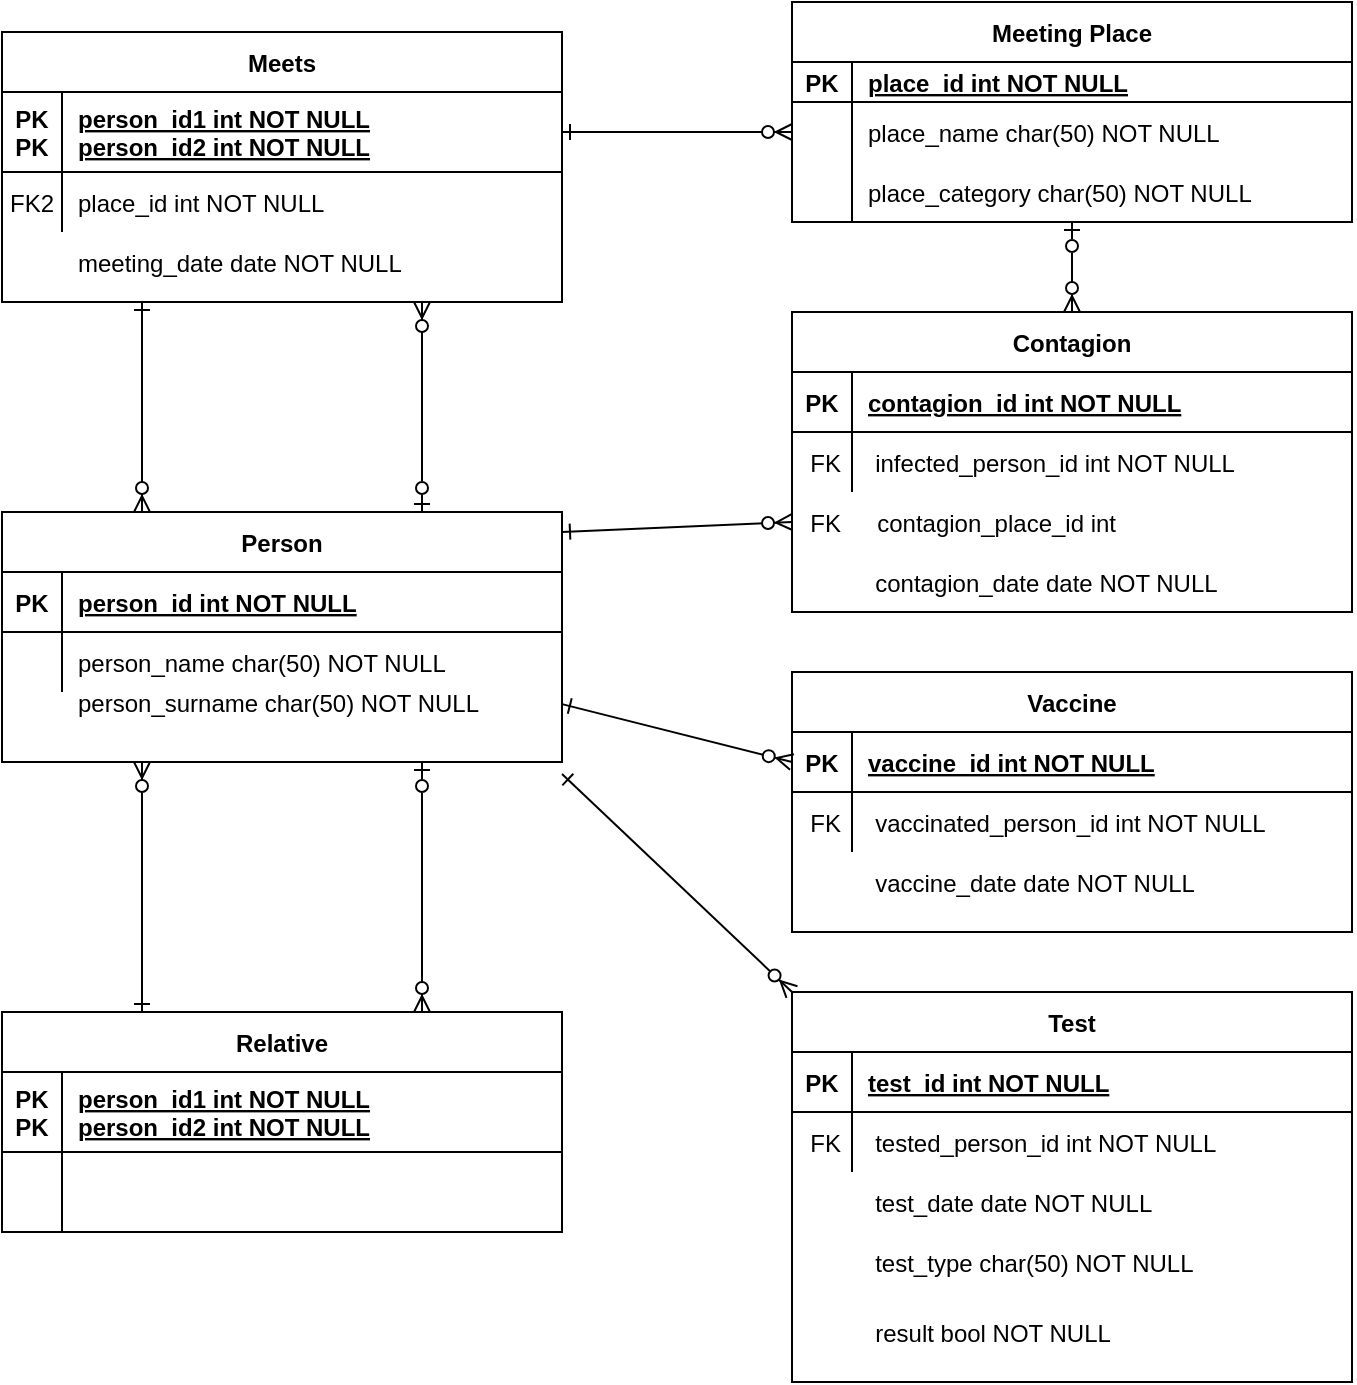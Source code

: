<mxfile>
    <diagram id="R2lEEEUBdFMjLlhIrx00" name="Page-1">
        <mxGraphModel dx="931" dy="548" grid="1" gridSize="10" guides="1" tooltips="1" connect="1" arrows="1" fold="1" page="1" pageScale="1" pageWidth="850" pageHeight="1100" math="0" shadow="0" extFonts="Permanent Marker^https://fonts.googleapis.com/css?family=Permanent+Marker">
            <root>
                <mxCell id="0"/>
                <mxCell id="1" parent="0"/>
                <mxCell id="C-vyLk0tnHw3VtMMgP7b-1" value="" style="endArrow=ERzeroToMany;startArrow=ERzeroToOne;endFill=1;startFill=0;exitX=0.75;exitY=0;exitDx=0;exitDy=0;entryX=0.75;entryY=1;entryDx=0;entryDy=0;" parent="1" source="C-vyLk0tnHw3VtMMgP7b-23" target="C-vyLk0tnHw3VtMMgP7b-2" edge="1">
                    <mxGeometry width="100" height="100" relative="1" as="geometry">
                        <mxPoint x="350" y="1085" as="sourcePoint"/>
                        <mxPoint x="325" y="435" as="targetPoint"/>
                    </mxGeometry>
                </mxCell>
                <mxCell id="C-vyLk0tnHw3VtMMgP7b-12" value="" style="endArrow=ERzeroToMany;startArrow=ERone;endFill=1;startFill=0;" parent="1" source="C-vyLk0tnHw3VtMMgP7b-3" target="C-vyLk0tnHw3VtMMgP7b-17" edge="1">
                    <mxGeometry width="100" height="100" relative="1" as="geometry">
                        <mxPoint x="410" y="545" as="sourcePoint"/>
                        <mxPoint x="470" y="570" as="targetPoint"/>
                    </mxGeometry>
                </mxCell>
                <mxCell id="C-vyLk0tnHw3VtMMgP7b-2" value="Meets" style="shape=table;startSize=30;container=1;collapsible=1;childLayout=tableLayout;fixedRows=1;rowLines=0;fontStyle=1;align=center;resizeLast=1;" parent="1" vertex="1">
                    <mxGeometry x="85" y="245" width="280" height="135" as="geometry"/>
                </mxCell>
                <mxCell id="C-vyLk0tnHw3VtMMgP7b-3" value="" style="shape=partialRectangle;collapsible=0;dropTarget=0;pointerEvents=0;fillColor=none;points=[[0,0.5],[1,0.5]];portConstraint=eastwest;top=0;left=0;right=0;bottom=1;" parent="C-vyLk0tnHw3VtMMgP7b-2" vertex="1">
                    <mxGeometry y="30" width="280" height="40" as="geometry"/>
                </mxCell>
                <mxCell id="C-vyLk0tnHw3VtMMgP7b-4" value="PK&#10;PK" style="shape=partialRectangle;overflow=hidden;connectable=0;fillColor=none;top=0;left=0;bottom=0;right=0;fontStyle=1;" parent="C-vyLk0tnHw3VtMMgP7b-3" vertex="1">
                    <mxGeometry width="30" height="40" as="geometry">
                        <mxRectangle width="30" height="40" as="alternateBounds"/>
                    </mxGeometry>
                </mxCell>
                <mxCell id="C-vyLk0tnHw3VtMMgP7b-5" value="person_id1 int NOT NULL&#10;person_id2 int NOT NULL" style="shape=partialRectangle;overflow=hidden;connectable=0;fillColor=none;top=0;left=0;bottom=0;right=0;align=left;spacingLeft=6;fontStyle=5;" parent="C-vyLk0tnHw3VtMMgP7b-3" vertex="1">
                    <mxGeometry x="30" width="250" height="40" as="geometry">
                        <mxRectangle width="250" height="40" as="alternateBounds"/>
                    </mxGeometry>
                </mxCell>
                <mxCell id="C-vyLk0tnHw3VtMMgP7b-9" value="" style="shape=partialRectangle;collapsible=0;dropTarget=0;pointerEvents=0;fillColor=none;points=[[0,0.5],[1,0.5]];portConstraint=eastwest;top=0;left=0;right=0;bottom=0;" parent="C-vyLk0tnHw3VtMMgP7b-2" vertex="1">
                    <mxGeometry y="70" width="280" height="30" as="geometry"/>
                </mxCell>
                <mxCell id="C-vyLk0tnHw3VtMMgP7b-10" value="FK2" style="shape=partialRectangle;overflow=hidden;connectable=0;fillColor=none;top=0;left=0;bottom=0;right=0;" parent="C-vyLk0tnHw3VtMMgP7b-9" vertex="1">
                    <mxGeometry width="30" height="30" as="geometry">
                        <mxRectangle width="30" height="30" as="alternateBounds"/>
                    </mxGeometry>
                </mxCell>
                <mxCell id="C-vyLk0tnHw3VtMMgP7b-11" value="place_id int NOT NULL" style="shape=partialRectangle;overflow=hidden;connectable=0;fillColor=none;top=0;left=0;bottom=0;right=0;align=left;spacingLeft=6;" parent="C-vyLk0tnHw3VtMMgP7b-9" vertex="1">
                    <mxGeometry x="30" width="250" height="30" as="geometry">
                        <mxRectangle width="250" height="30" as="alternateBounds"/>
                    </mxGeometry>
                </mxCell>
                <mxCell id="C-vyLk0tnHw3VtMMgP7b-13" value="Meeting Place" style="shape=table;startSize=30;container=1;collapsible=1;childLayout=tableLayout;fixedRows=1;rowLines=0;fontStyle=1;align=center;resizeLast=1;" parent="1" vertex="1">
                    <mxGeometry x="480" y="230" width="280" height="110" as="geometry"/>
                </mxCell>
                <mxCell id="C-vyLk0tnHw3VtMMgP7b-14" value="" style="shape=partialRectangle;collapsible=0;dropTarget=0;pointerEvents=0;fillColor=none;points=[[0,0.5],[1,0.5]];portConstraint=eastwest;top=0;left=0;right=0;bottom=1;" parent="C-vyLk0tnHw3VtMMgP7b-13" vertex="1">
                    <mxGeometry y="30" width="280" height="20" as="geometry"/>
                </mxCell>
                <mxCell id="C-vyLk0tnHw3VtMMgP7b-15" value="PK" style="shape=partialRectangle;overflow=hidden;connectable=0;fillColor=none;top=0;left=0;bottom=0;right=0;fontStyle=1;" parent="C-vyLk0tnHw3VtMMgP7b-14" vertex="1">
                    <mxGeometry width="30" height="20" as="geometry">
                        <mxRectangle width="30" height="20" as="alternateBounds"/>
                    </mxGeometry>
                </mxCell>
                <mxCell id="C-vyLk0tnHw3VtMMgP7b-16" value="place_id int NOT NULL " style="shape=partialRectangle;overflow=hidden;connectable=0;fillColor=none;top=0;left=0;bottom=0;right=0;align=left;spacingLeft=6;fontStyle=5;" parent="C-vyLk0tnHw3VtMMgP7b-14" vertex="1">
                    <mxGeometry x="30" width="250" height="20" as="geometry">
                        <mxRectangle width="250" height="20" as="alternateBounds"/>
                    </mxGeometry>
                </mxCell>
                <mxCell id="C-vyLk0tnHw3VtMMgP7b-17" value="" style="shape=partialRectangle;collapsible=0;dropTarget=0;pointerEvents=0;fillColor=none;points=[[0,0.5],[1,0.5]];portConstraint=eastwest;top=0;left=0;right=0;bottom=0;" parent="C-vyLk0tnHw3VtMMgP7b-13" vertex="1">
                    <mxGeometry y="50" width="280" height="30" as="geometry"/>
                </mxCell>
                <mxCell id="C-vyLk0tnHw3VtMMgP7b-18" value="" style="shape=partialRectangle;overflow=hidden;connectable=0;fillColor=none;top=0;left=0;bottom=0;right=0;" parent="C-vyLk0tnHw3VtMMgP7b-17" vertex="1">
                    <mxGeometry width="30" height="30" as="geometry">
                        <mxRectangle width="30" height="30" as="alternateBounds"/>
                    </mxGeometry>
                </mxCell>
                <mxCell id="C-vyLk0tnHw3VtMMgP7b-19" value="place_name char(50) NOT NULL" style="shape=partialRectangle;overflow=hidden;connectable=0;fillColor=none;top=0;left=0;bottom=0;right=0;align=left;spacingLeft=6;" parent="C-vyLk0tnHw3VtMMgP7b-17" vertex="1">
                    <mxGeometry x="30" width="250" height="30" as="geometry">
                        <mxRectangle width="250" height="30" as="alternateBounds"/>
                    </mxGeometry>
                </mxCell>
                <mxCell id="C-vyLk0tnHw3VtMMgP7b-20" value="" style="shape=partialRectangle;collapsible=0;dropTarget=0;pointerEvents=0;fillColor=none;points=[[0,0.5],[1,0.5]];portConstraint=eastwest;top=0;left=0;right=0;bottom=0;" parent="C-vyLk0tnHw3VtMMgP7b-13" vertex="1">
                    <mxGeometry y="80" width="280" height="30" as="geometry"/>
                </mxCell>
                <mxCell id="C-vyLk0tnHw3VtMMgP7b-21" value="" style="shape=partialRectangle;overflow=hidden;connectable=0;fillColor=none;top=0;left=0;bottom=0;right=0;" parent="C-vyLk0tnHw3VtMMgP7b-20" vertex="1">
                    <mxGeometry width="30" height="30" as="geometry">
                        <mxRectangle width="30" height="30" as="alternateBounds"/>
                    </mxGeometry>
                </mxCell>
                <mxCell id="C-vyLk0tnHw3VtMMgP7b-22" value="place_category char(50) NOT NULL" style="shape=partialRectangle;overflow=hidden;connectable=0;fillColor=none;top=0;left=0;bottom=0;right=0;align=left;spacingLeft=6;" parent="C-vyLk0tnHw3VtMMgP7b-20" vertex="1">
                    <mxGeometry x="30" width="250" height="30" as="geometry">
                        <mxRectangle width="250" height="30" as="alternateBounds"/>
                    </mxGeometry>
                </mxCell>
                <mxCell id="C-vyLk0tnHw3VtMMgP7b-23" value="Person" style="shape=table;startSize=30;container=1;collapsible=1;childLayout=tableLayout;fixedRows=1;rowLines=0;fontStyle=1;align=center;resizeLast=1;" parent="1" vertex="1">
                    <mxGeometry x="85" y="485" width="280" height="125" as="geometry"/>
                </mxCell>
                <mxCell id="C-vyLk0tnHw3VtMMgP7b-24" value="" style="shape=partialRectangle;collapsible=0;dropTarget=0;pointerEvents=0;fillColor=none;points=[[0,0.5],[1,0.5]];portConstraint=eastwest;top=0;left=0;right=0;bottom=1;" parent="C-vyLk0tnHw3VtMMgP7b-23" vertex="1">
                    <mxGeometry y="30" width="280" height="30" as="geometry"/>
                </mxCell>
                <mxCell id="C-vyLk0tnHw3VtMMgP7b-25" value="PK" style="shape=partialRectangle;overflow=hidden;connectable=0;fillColor=none;top=0;left=0;bottom=0;right=0;fontStyle=1;" parent="C-vyLk0tnHw3VtMMgP7b-24" vertex="1">
                    <mxGeometry width="30" height="30" as="geometry">
                        <mxRectangle width="30" height="30" as="alternateBounds"/>
                    </mxGeometry>
                </mxCell>
                <mxCell id="C-vyLk0tnHw3VtMMgP7b-26" value="person_id int NOT NULL " style="shape=partialRectangle;overflow=hidden;connectable=0;fillColor=none;top=0;left=0;bottom=0;right=0;align=left;spacingLeft=6;fontStyle=5;" parent="C-vyLk0tnHw3VtMMgP7b-24" vertex="1">
                    <mxGeometry x="30" width="250" height="30" as="geometry">
                        <mxRectangle width="250" height="30" as="alternateBounds"/>
                    </mxGeometry>
                </mxCell>
                <mxCell id="C-vyLk0tnHw3VtMMgP7b-27" value="" style="shape=partialRectangle;collapsible=0;dropTarget=0;pointerEvents=0;fillColor=none;points=[[0,0.5],[1,0.5]];portConstraint=eastwest;top=0;left=0;right=0;bottom=0;" parent="C-vyLk0tnHw3VtMMgP7b-23" vertex="1">
                    <mxGeometry y="60" width="280" height="30" as="geometry"/>
                </mxCell>
                <mxCell id="C-vyLk0tnHw3VtMMgP7b-28" value="" style="shape=partialRectangle;overflow=hidden;connectable=0;fillColor=none;top=0;left=0;bottom=0;right=0;" parent="C-vyLk0tnHw3VtMMgP7b-27" vertex="1">
                    <mxGeometry width="30" height="30" as="geometry">
                        <mxRectangle width="30" height="30" as="alternateBounds"/>
                    </mxGeometry>
                </mxCell>
                <mxCell id="C-vyLk0tnHw3VtMMgP7b-29" value="person_name char(50) NOT NULL" style="shape=partialRectangle;overflow=hidden;connectable=0;fillColor=none;top=0;left=0;bottom=0;right=0;align=left;spacingLeft=6;" parent="C-vyLk0tnHw3VtMMgP7b-27" vertex="1">
                    <mxGeometry x="30" width="250" height="30" as="geometry">
                        <mxRectangle width="250" height="30" as="alternateBounds"/>
                    </mxGeometry>
                </mxCell>
                <mxCell id="fCw7hwFmyW7trVU5rpp--1" value="person_surname char(50) NOT NULL" style="shape=partialRectangle;overflow=hidden;connectable=0;fillColor=none;top=0;left=0;bottom=0;right=0;align=left;spacingLeft=6;" parent="1" vertex="1">
                    <mxGeometry x="115" y="565" width="220" height="30" as="geometry">
                        <mxRectangle width="220" height="30" as="alternateBounds"/>
                    </mxGeometry>
                </mxCell>
                <mxCell id="fCw7hwFmyW7trVU5rpp--3" value="Relative" style="shape=table;startSize=30;container=1;collapsible=1;childLayout=tableLayout;fixedRows=1;rowLines=0;fontStyle=1;align=center;resizeLast=1;" parent="1" vertex="1">
                    <mxGeometry x="85" y="735" width="280" height="110" as="geometry">
                        <mxRectangle x="110" y="370" width="80" height="30" as="alternateBounds"/>
                    </mxGeometry>
                </mxCell>
                <mxCell id="fCw7hwFmyW7trVU5rpp--4" value="" style="shape=partialRectangle;collapsible=0;dropTarget=0;pointerEvents=0;fillColor=none;points=[[0,0.5],[1,0.5]];portConstraint=eastwest;top=0;left=0;right=0;bottom=1;" parent="fCw7hwFmyW7trVU5rpp--3" vertex="1">
                    <mxGeometry y="30" width="280" height="40" as="geometry"/>
                </mxCell>
                <mxCell id="fCw7hwFmyW7trVU5rpp--5" value="PK&#10;PK" style="shape=partialRectangle;overflow=hidden;connectable=0;fillColor=none;top=0;left=0;bottom=0;right=0;fontStyle=1;" parent="fCw7hwFmyW7trVU5rpp--4" vertex="1">
                    <mxGeometry width="30" height="40" as="geometry">
                        <mxRectangle width="30" height="40" as="alternateBounds"/>
                    </mxGeometry>
                </mxCell>
                <mxCell id="fCw7hwFmyW7trVU5rpp--6" value="person_id1 int NOT NULL &#10;person_id2 int NOT NULL" style="shape=partialRectangle;overflow=hidden;connectable=0;fillColor=none;top=0;left=0;bottom=0;right=0;align=left;spacingLeft=6;fontStyle=5;" parent="fCw7hwFmyW7trVU5rpp--4" vertex="1">
                    <mxGeometry x="30" width="250" height="40" as="geometry">
                        <mxRectangle width="250" height="40" as="alternateBounds"/>
                    </mxGeometry>
                </mxCell>
                <mxCell id="fCw7hwFmyW7trVU5rpp--10" value="" style="shape=partialRectangle;collapsible=0;dropTarget=0;pointerEvents=0;fillColor=none;points=[[0,0.5],[1,0.5]];portConstraint=eastwest;top=0;left=0;right=0;bottom=0;" parent="fCw7hwFmyW7trVU5rpp--3" vertex="1">
                    <mxGeometry y="70" width="280" height="20" as="geometry"/>
                </mxCell>
                <mxCell id="fCw7hwFmyW7trVU5rpp--11" value="" style="shape=partialRectangle;overflow=hidden;connectable=0;fillColor=none;top=0;left=0;bottom=0;right=0;" parent="fCw7hwFmyW7trVU5rpp--10" vertex="1">
                    <mxGeometry width="30" height="20" as="geometry">
                        <mxRectangle width="30" height="20" as="alternateBounds"/>
                    </mxGeometry>
                </mxCell>
                <mxCell id="fCw7hwFmyW7trVU5rpp--12" value="" style="shape=partialRectangle;overflow=hidden;connectable=0;fillColor=none;top=0;left=0;bottom=0;right=0;align=left;spacingLeft=6;" parent="fCw7hwFmyW7trVU5rpp--10" vertex="1">
                    <mxGeometry x="30" width="250" height="20" as="geometry">
                        <mxRectangle width="250" height="20" as="alternateBounds"/>
                    </mxGeometry>
                </mxCell>
                <mxCell id="fCw7hwFmyW7trVU5rpp--7" value="" style="shape=partialRectangle;collapsible=0;dropTarget=0;pointerEvents=0;fillColor=none;points=[[0,0.5],[1,0.5]];portConstraint=eastwest;top=0;left=0;right=0;bottom=0;" parent="fCw7hwFmyW7trVU5rpp--3" vertex="1">
                    <mxGeometry y="90" width="280" height="20" as="geometry"/>
                </mxCell>
                <mxCell id="fCw7hwFmyW7trVU5rpp--8" value="" style="shape=partialRectangle;overflow=hidden;connectable=0;fillColor=none;top=0;left=0;bottom=0;right=0;" parent="fCw7hwFmyW7trVU5rpp--7" vertex="1">
                    <mxGeometry width="30" height="20" as="geometry">
                        <mxRectangle width="30" height="20" as="alternateBounds"/>
                    </mxGeometry>
                </mxCell>
                <mxCell id="fCw7hwFmyW7trVU5rpp--9" value="" style="shape=partialRectangle;overflow=hidden;connectable=0;fillColor=none;top=0;left=0;bottom=0;right=0;align=left;spacingLeft=6;" parent="fCw7hwFmyW7trVU5rpp--7" vertex="1">
                    <mxGeometry x="30" width="250" height="20" as="geometry">
                        <mxRectangle width="250" height="20" as="alternateBounds"/>
                    </mxGeometry>
                </mxCell>
                <mxCell id="fCw7hwFmyW7trVU5rpp--13" value="" style="endArrow=ERzeroToMany;startArrow=ERzeroToOne;endFill=1;startFill=0;entryX=0.75;entryY=0;entryDx=0;entryDy=0;exitX=0.75;exitY=1;exitDx=0;exitDy=0;" parent="1" source="C-vyLk0tnHw3VtMMgP7b-23" target="fCw7hwFmyW7trVU5rpp--3" edge="1">
                    <mxGeometry width="100" height="100" relative="1" as="geometry">
                        <mxPoint x="220" y="645" as="sourcePoint"/>
                        <mxPoint x="90" y="765" as="targetPoint"/>
                        <Array as="points"/>
                    </mxGeometry>
                </mxCell>
                <mxCell id="fCw7hwFmyW7trVU5rpp--16" value="" style="shape=partialRectangle;collapsible=0;dropTarget=0;pointerEvents=0;fillColor=none;points=[[0,0.5],[1,0.5]];portConstraint=eastwest;top=0;left=0;right=0;bottom=0;" parent="1" vertex="1">
                    <mxGeometry x="85" y="345" width="250" height="30" as="geometry"/>
                </mxCell>
                <mxCell id="fCw7hwFmyW7trVU5rpp--17" value="" style="shape=partialRectangle;overflow=hidden;connectable=0;fillColor=none;top=0;left=0;bottom=0;right=0;" parent="fCw7hwFmyW7trVU5rpp--16" vertex="1">
                    <mxGeometry width="30" height="30" as="geometry">
                        <mxRectangle width="30" height="30" as="alternateBounds"/>
                    </mxGeometry>
                </mxCell>
                <mxCell id="fCw7hwFmyW7trVU5rpp--18" value="meeting_date date NOT NULL" style="shape=partialRectangle;overflow=hidden;connectable=0;fillColor=none;top=0;left=0;bottom=0;right=0;align=left;spacingLeft=6;" parent="fCw7hwFmyW7trVU5rpp--16" vertex="1">
                    <mxGeometry x="30" width="220" height="30" as="geometry">
                        <mxRectangle width="220" height="30" as="alternateBounds"/>
                    </mxGeometry>
                </mxCell>
                <mxCell id="fCw7hwFmyW7trVU5rpp--19" value="" style="endArrow=ERzeroToMany;startArrow=ERone;endFill=1;startFill=0;entryX=0.25;entryY=1;entryDx=0;entryDy=0;exitX=0.25;exitY=0;exitDx=0;exitDy=0;" parent="1" source="fCw7hwFmyW7trVU5rpp--3" target="C-vyLk0tnHw3VtMMgP7b-23" edge="1">
                    <mxGeometry width="100" height="100" relative="1" as="geometry">
                        <mxPoint x="265" y="655" as="sourcePoint"/>
                        <mxPoint x="245" y="745" as="targetPoint"/>
                    </mxGeometry>
                </mxCell>
                <mxCell id="fCw7hwFmyW7trVU5rpp--20" value="" style="endArrow=ERzeroToMany;startArrow=ERone;endFill=1;startFill=0;exitX=0.25;exitY=1;exitDx=0;exitDy=0;entryX=0.25;entryY=0;entryDx=0;entryDy=0;" parent="1" source="C-vyLk0tnHw3VtMMgP7b-2" target="C-vyLk0tnHw3VtMMgP7b-23" edge="1">
                    <mxGeometry width="100" height="100" relative="1" as="geometry">
                        <mxPoint x="390" y="540" as="sourcePoint"/>
                        <mxPoint x="470" y="480" as="targetPoint"/>
                    </mxGeometry>
                </mxCell>
                <mxCell id="fCw7hwFmyW7trVU5rpp--27" value="Contagion" style="shape=table;startSize=30;container=1;collapsible=1;childLayout=tableLayout;fixedRows=1;rowLines=0;fontStyle=1;align=center;resizeLast=1;" parent="1" vertex="1">
                    <mxGeometry x="480" y="385" width="280" height="150" as="geometry"/>
                </mxCell>
                <mxCell id="fCw7hwFmyW7trVU5rpp--28" value="" style="shape=partialRectangle;collapsible=0;dropTarget=0;pointerEvents=0;fillColor=none;points=[[0,0.5],[1,0.5]];portConstraint=eastwest;top=0;left=0;right=0;bottom=1;" parent="fCw7hwFmyW7trVU5rpp--27" vertex="1">
                    <mxGeometry y="30" width="280" height="30" as="geometry"/>
                </mxCell>
                <mxCell id="fCw7hwFmyW7trVU5rpp--29" value="PK" style="shape=partialRectangle;overflow=hidden;connectable=0;fillColor=none;top=0;left=0;bottom=0;right=0;fontStyle=1;" parent="fCw7hwFmyW7trVU5rpp--28" vertex="1">
                    <mxGeometry width="30" height="30" as="geometry">
                        <mxRectangle width="30" height="30" as="alternateBounds"/>
                    </mxGeometry>
                </mxCell>
                <mxCell id="fCw7hwFmyW7trVU5rpp--30" value="contagion_id int NOT NULL " style="shape=partialRectangle;overflow=hidden;connectable=0;fillColor=none;top=0;left=0;bottom=0;right=0;align=left;spacingLeft=6;fontStyle=5;" parent="fCw7hwFmyW7trVU5rpp--28" vertex="1">
                    <mxGeometry x="30" width="250" height="30" as="geometry">
                        <mxRectangle width="250" height="30" as="alternateBounds"/>
                    </mxGeometry>
                </mxCell>
                <mxCell id="fCw7hwFmyW7trVU5rpp--31" value="" style="shape=partialRectangle;collapsible=0;dropTarget=0;pointerEvents=0;fillColor=none;points=[[0,0.5],[1,0.5]];portConstraint=eastwest;top=0;left=0;right=0;bottom=0;" parent="fCw7hwFmyW7trVU5rpp--27" vertex="1">
                    <mxGeometry y="60" width="280" height="30" as="geometry"/>
                </mxCell>
                <mxCell id="fCw7hwFmyW7trVU5rpp--32" value="" style="shape=partialRectangle;overflow=hidden;connectable=0;fillColor=none;top=0;left=0;bottom=0;right=0;" parent="fCw7hwFmyW7trVU5rpp--31" vertex="1">
                    <mxGeometry width="30" height="30" as="geometry">
                        <mxRectangle width="30" height="30" as="alternateBounds"/>
                    </mxGeometry>
                </mxCell>
                <mxCell id="fCw7hwFmyW7trVU5rpp--33" value="" style="shape=partialRectangle;overflow=hidden;connectable=0;fillColor=none;top=0;left=0;bottom=0;right=0;align=left;spacingLeft=6;" parent="fCw7hwFmyW7trVU5rpp--31" vertex="1">
                    <mxGeometry x="30" width="250" height="30" as="geometry">
                        <mxRectangle width="250" height="30" as="alternateBounds"/>
                    </mxGeometry>
                </mxCell>
                <mxCell id="fCw7hwFmyW7trVU5rpp--34" value="" style="shape=partialRectangle;collapsible=0;dropTarget=0;pointerEvents=0;fillColor=none;points=[[0,0.5],[1,0.5]];portConstraint=eastwest;top=0;left=0;right=0;bottom=0;" parent="1" vertex="1">
                    <mxGeometry x="480" y="445" width="280" height="30" as="geometry"/>
                </mxCell>
                <mxCell id="fCw7hwFmyW7trVU5rpp--35" value="FK" style="shape=partialRectangle;overflow=hidden;connectable=0;fillColor=none;top=0;left=0;bottom=0;right=0;" parent="fCw7hwFmyW7trVU5rpp--34" vertex="1">
                    <mxGeometry width="33.6" height="30" as="geometry">
                        <mxRectangle width="30" height="30" as="alternateBounds"/>
                    </mxGeometry>
                </mxCell>
                <mxCell id="fCw7hwFmyW7trVU5rpp--36" value="infected_person_id int NOT NULL" style="shape=partialRectangle;overflow=hidden;connectable=0;fillColor=none;top=0;left=0;bottom=0;right=0;align=left;spacingLeft=6;" parent="fCw7hwFmyW7trVU5rpp--34" vertex="1">
                    <mxGeometry x="33.6" width="246.4" height="30" as="geometry">
                        <mxRectangle width="220" height="30" as="alternateBounds"/>
                    </mxGeometry>
                </mxCell>
                <mxCell id="fCw7hwFmyW7trVU5rpp--47" value="" style="shape=partialRectangle;collapsible=0;dropTarget=0;pointerEvents=0;fillColor=none;points=[[0,0.5],[1,0.5]];portConstraint=eastwest;top=0;left=0;right=0;bottom=0;" parent="1" vertex="1">
                    <mxGeometry x="480" y="475" width="280" height="30" as="geometry"/>
                </mxCell>
                <mxCell id="fCw7hwFmyW7trVU5rpp--48" value="FK" style="shape=partialRectangle;overflow=hidden;connectable=0;fillColor=none;top=0;left=0;bottom=0;right=0;" parent="fCw7hwFmyW7trVU5rpp--47" vertex="1">
                    <mxGeometry width="33.6" height="30" as="geometry">
                        <mxRectangle width="30" height="30" as="alternateBounds"/>
                    </mxGeometry>
                </mxCell>
                <mxCell id="fCw7hwFmyW7trVU5rpp--49" value="contagion_place_id int" style="shape=partialRectangle;overflow=hidden;connectable=0;fillColor=none;top=0;left=0;bottom=0;right=0;align=left;spacingLeft=6;" parent="fCw7hwFmyW7trVU5rpp--47" vertex="1">
                    <mxGeometry x="34.6" width="246.4" height="30" as="geometry">
                        <mxRectangle width="220" height="30" as="alternateBounds"/>
                    </mxGeometry>
                </mxCell>
                <mxCell id="fCw7hwFmyW7trVU5rpp--50" value="" style="endArrow=ERzeroToMany;startArrow=ERone;endFill=1;startFill=0;" parent="1" edge="1">
                    <mxGeometry width="100" height="100" relative="1" as="geometry">
                        <mxPoint x="365" y="495" as="sourcePoint"/>
                        <mxPoint x="480" y="490" as="targetPoint"/>
                    </mxGeometry>
                </mxCell>
                <mxCell id="fCw7hwFmyW7trVU5rpp--52" value="Vaccine" style="shape=table;startSize=30;container=1;collapsible=1;childLayout=tableLayout;fixedRows=1;rowLines=0;fontStyle=1;align=center;resizeLast=1;" parent="1" vertex="1">
                    <mxGeometry x="480" y="565" width="280" height="130" as="geometry"/>
                </mxCell>
                <mxCell id="fCw7hwFmyW7trVU5rpp--53" value="" style="shape=partialRectangle;collapsible=0;dropTarget=0;pointerEvents=0;fillColor=none;points=[[0,0.5],[1,0.5]];portConstraint=eastwest;top=0;left=0;right=0;bottom=1;" parent="fCw7hwFmyW7trVU5rpp--52" vertex="1">
                    <mxGeometry y="30" width="280" height="30" as="geometry"/>
                </mxCell>
                <mxCell id="fCw7hwFmyW7trVU5rpp--54" value="PK" style="shape=partialRectangle;overflow=hidden;connectable=0;fillColor=none;top=0;left=0;bottom=0;right=0;fontStyle=1;" parent="fCw7hwFmyW7trVU5rpp--53" vertex="1">
                    <mxGeometry width="30" height="30" as="geometry">
                        <mxRectangle width="30" height="30" as="alternateBounds"/>
                    </mxGeometry>
                </mxCell>
                <mxCell id="fCw7hwFmyW7trVU5rpp--55" value="vaccine_id int NOT NULL " style="shape=partialRectangle;overflow=hidden;connectable=0;fillColor=none;top=0;left=0;bottom=0;right=0;align=left;spacingLeft=6;fontStyle=5;" parent="fCw7hwFmyW7trVU5rpp--53" vertex="1">
                    <mxGeometry x="30" width="250" height="30" as="geometry">
                        <mxRectangle width="250" height="30" as="alternateBounds"/>
                    </mxGeometry>
                </mxCell>
                <mxCell id="fCw7hwFmyW7trVU5rpp--56" value="" style="shape=partialRectangle;collapsible=0;dropTarget=0;pointerEvents=0;fillColor=none;points=[[0,0.5],[1,0.5]];portConstraint=eastwest;top=0;left=0;right=0;bottom=0;" parent="fCw7hwFmyW7trVU5rpp--52" vertex="1">
                    <mxGeometry y="60" width="280" height="30" as="geometry"/>
                </mxCell>
                <mxCell id="fCw7hwFmyW7trVU5rpp--57" value="" style="shape=partialRectangle;overflow=hidden;connectable=0;fillColor=none;top=0;left=0;bottom=0;right=0;" parent="fCw7hwFmyW7trVU5rpp--56" vertex="1">
                    <mxGeometry width="30" height="30" as="geometry">
                        <mxRectangle width="30" height="30" as="alternateBounds"/>
                    </mxGeometry>
                </mxCell>
                <mxCell id="fCw7hwFmyW7trVU5rpp--58" value="" style="shape=partialRectangle;overflow=hidden;connectable=0;fillColor=none;top=0;left=0;bottom=0;right=0;align=left;spacingLeft=6;" parent="fCw7hwFmyW7trVU5rpp--56" vertex="1">
                    <mxGeometry x="30" width="250" height="30" as="geometry">
                        <mxRectangle width="250" height="30" as="alternateBounds"/>
                    </mxGeometry>
                </mxCell>
                <mxCell id="fCw7hwFmyW7trVU5rpp--59" value="" style="shape=partialRectangle;collapsible=0;dropTarget=0;pointerEvents=0;fillColor=none;points=[[0,0.5],[1,0.5]];portConstraint=eastwest;top=0;left=0;right=0;bottom=0;" parent="1" vertex="1">
                    <mxGeometry x="480" y="625" width="280" height="30" as="geometry"/>
                </mxCell>
                <mxCell id="fCw7hwFmyW7trVU5rpp--60" value="FK" style="shape=partialRectangle;overflow=hidden;connectable=0;fillColor=none;top=0;left=0;bottom=0;right=0;" parent="fCw7hwFmyW7trVU5rpp--59" vertex="1">
                    <mxGeometry width="33.6" height="30" as="geometry">
                        <mxRectangle width="30" height="30" as="alternateBounds"/>
                    </mxGeometry>
                </mxCell>
                <mxCell id="fCw7hwFmyW7trVU5rpp--61" value="vaccinated_person_id int NOT NULL" style="shape=partialRectangle;overflow=hidden;connectable=0;fillColor=none;top=0;left=0;bottom=0;right=0;align=left;spacingLeft=6;" parent="fCw7hwFmyW7trVU5rpp--59" vertex="1">
                    <mxGeometry x="33.6" width="246.4" height="30" as="geometry">
                        <mxRectangle width="220" height="30" as="alternateBounds"/>
                    </mxGeometry>
                </mxCell>
                <mxCell id="fCw7hwFmyW7trVU5rpp--62" value="" style="shape=partialRectangle;collapsible=0;dropTarget=0;pointerEvents=0;fillColor=none;points=[[0,0.5],[1,0.5]];portConstraint=eastwest;top=0;left=0;right=0;bottom=0;" parent="1" vertex="1">
                    <mxGeometry x="480" y="655" width="280" height="30" as="geometry"/>
                </mxCell>
                <mxCell id="fCw7hwFmyW7trVU5rpp--63" value="" style="shape=partialRectangle;overflow=hidden;connectable=0;fillColor=none;top=0;left=0;bottom=0;right=0;" parent="fCw7hwFmyW7trVU5rpp--62" vertex="1">
                    <mxGeometry width="33.6" height="30" as="geometry">
                        <mxRectangle width="30" height="30" as="alternateBounds"/>
                    </mxGeometry>
                </mxCell>
                <mxCell id="fCw7hwFmyW7trVU5rpp--64" value="vaccine_date date NOT NULL" style="shape=partialRectangle;overflow=hidden;connectable=0;fillColor=none;top=0;left=0;bottom=0;right=0;align=left;spacingLeft=6;" parent="fCw7hwFmyW7trVU5rpp--62" vertex="1">
                    <mxGeometry x="33.6" width="246.4" height="30" as="geometry">
                        <mxRectangle width="220" height="30" as="alternateBounds"/>
                    </mxGeometry>
                </mxCell>
                <mxCell id="fCw7hwFmyW7trVU5rpp--65" value="" style="endArrow=ERzeroToMany;startArrow=ERone;endFill=1;startFill=0;exitX=1.011;exitY=0.065;exitDx=0;exitDy=0;entryX=0;entryY=0.5;entryDx=0;entryDy=0;exitPerimeter=0;" parent="1" target="fCw7hwFmyW7trVU5rpp--53" edge="1">
                    <mxGeometry width="100" height="100" relative="1" as="geometry">
                        <mxPoint x="365.0" y="581.05" as="sourcePoint"/>
                        <mxPoint x="481.92" y="545" as="targetPoint"/>
                    </mxGeometry>
                </mxCell>
                <mxCell id="fCw7hwFmyW7trVU5rpp--66" value="Test" style="shape=table;startSize=30;container=1;collapsible=1;childLayout=tableLayout;fixedRows=1;rowLines=0;fontStyle=1;align=center;resizeLast=1;" parent="1" vertex="1">
                    <mxGeometry x="480" y="725" width="280" height="195" as="geometry"/>
                </mxCell>
                <mxCell id="fCw7hwFmyW7trVU5rpp--67" value="" style="shape=partialRectangle;collapsible=0;dropTarget=0;pointerEvents=0;fillColor=none;points=[[0,0.5],[1,0.5]];portConstraint=eastwest;top=0;left=0;right=0;bottom=1;" parent="fCw7hwFmyW7trVU5rpp--66" vertex="1">
                    <mxGeometry y="30" width="280" height="30" as="geometry"/>
                </mxCell>
                <mxCell id="fCw7hwFmyW7trVU5rpp--68" value="PK" style="shape=partialRectangle;overflow=hidden;connectable=0;fillColor=none;top=0;left=0;bottom=0;right=0;fontStyle=1;" parent="fCw7hwFmyW7trVU5rpp--67" vertex="1">
                    <mxGeometry width="30" height="30" as="geometry">
                        <mxRectangle width="30" height="30" as="alternateBounds"/>
                    </mxGeometry>
                </mxCell>
                <mxCell id="fCw7hwFmyW7trVU5rpp--69" value="test_id int NOT NULL " style="shape=partialRectangle;overflow=hidden;connectable=0;fillColor=none;top=0;left=0;bottom=0;right=0;align=left;spacingLeft=6;fontStyle=5;" parent="fCw7hwFmyW7trVU5rpp--67" vertex="1">
                    <mxGeometry x="30" width="250" height="30" as="geometry">
                        <mxRectangle width="250" height="30" as="alternateBounds"/>
                    </mxGeometry>
                </mxCell>
                <mxCell id="fCw7hwFmyW7trVU5rpp--70" value="" style="shape=partialRectangle;collapsible=0;dropTarget=0;pointerEvents=0;fillColor=none;points=[[0,0.5],[1,0.5]];portConstraint=eastwest;top=0;left=0;right=0;bottom=0;" parent="fCw7hwFmyW7trVU5rpp--66" vertex="1">
                    <mxGeometry y="60" width="280" height="30" as="geometry"/>
                </mxCell>
                <mxCell id="fCw7hwFmyW7trVU5rpp--71" value="" style="shape=partialRectangle;overflow=hidden;connectable=0;fillColor=none;top=0;left=0;bottom=0;right=0;" parent="fCw7hwFmyW7trVU5rpp--70" vertex="1">
                    <mxGeometry width="30" height="30" as="geometry">
                        <mxRectangle width="30" height="30" as="alternateBounds"/>
                    </mxGeometry>
                </mxCell>
                <mxCell id="fCw7hwFmyW7trVU5rpp--72" value="" style="shape=partialRectangle;overflow=hidden;connectable=0;fillColor=none;top=0;left=0;bottom=0;right=0;align=left;spacingLeft=6;" parent="fCw7hwFmyW7trVU5rpp--70" vertex="1">
                    <mxGeometry x="30" width="250" height="30" as="geometry">
                        <mxRectangle width="250" height="30" as="alternateBounds"/>
                    </mxGeometry>
                </mxCell>
                <mxCell id="fCw7hwFmyW7trVU5rpp--73" value="" style="shape=partialRectangle;collapsible=0;dropTarget=0;pointerEvents=0;fillColor=none;points=[[0,0.5],[1,0.5]];portConstraint=eastwest;top=0;left=0;right=0;bottom=0;" parent="1" vertex="1">
                    <mxGeometry x="480" y="785" width="280" height="30" as="geometry"/>
                </mxCell>
                <mxCell id="fCw7hwFmyW7trVU5rpp--74" value="FK" style="shape=partialRectangle;overflow=hidden;connectable=0;fillColor=none;top=0;left=0;bottom=0;right=0;" parent="fCw7hwFmyW7trVU5rpp--73" vertex="1">
                    <mxGeometry width="33.6" height="30" as="geometry">
                        <mxRectangle width="30" height="30" as="alternateBounds"/>
                    </mxGeometry>
                </mxCell>
                <mxCell id="fCw7hwFmyW7trVU5rpp--75" value="tested_person_id int NOT NULL" style="shape=partialRectangle;overflow=hidden;connectable=0;fillColor=none;top=0;left=0;bottom=0;right=0;align=left;spacingLeft=6;" parent="fCw7hwFmyW7trVU5rpp--73" vertex="1">
                    <mxGeometry x="33.6" width="246.4" height="30" as="geometry">
                        <mxRectangle width="220" height="30" as="alternateBounds"/>
                    </mxGeometry>
                </mxCell>
                <mxCell id="fCw7hwFmyW7trVU5rpp--76" value="" style="shape=partialRectangle;collapsible=0;dropTarget=0;pointerEvents=0;fillColor=none;points=[[0,0.5],[1,0.5]];portConstraint=eastwest;top=0;left=0;right=0;bottom=0;" parent="1" vertex="1">
                    <mxGeometry x="480" y="815" width="280" height="30" as="geometry"/>
                </mxCell>
                <mxCell id="fCw7hwFmyW7trVU5rpp--77" value="" style="shape=partialRectangle;overflow=hidden;connectable=0;fillColor=none;top=0;left=0;bottom=0;right=0;" parent="fCw7hwFmyW7trVU5rpp--76" vertex="1">
                    <mxGeometry width="33.6" height="30" as="geometry">
                        <mxRectangle width="30" height="30" as="alternateBounds"/>
                    </mxGeometry>
                </mxCell>
                <mxCell id="fCw7hwFmyW7trVU5rpp--78" value="test_date date NOT NULL" style="shape=partialRectangle;overflow=hidden;connectable=0;fillColor=none;top=0;left=0;bottom=0;right=0;align=left;spacingLeft=6;" parent="fCw7hwFmyW7trVU5rpp--76" vertex="1">
                    <mxGeometry x="33.6" width="246.4" height="30" as="geometry">
                        <mxRectangle width="220" height="30" as="alternateBounds"/>
                    </mxGeometry>
                </mxCell>
                <mxCell id="fCw7hwFmyW7trVU5rpp--79" value="" style="endArrow=ERzeroToMany;startArrow=ERone;endFill=1;startFill=0;exitX=1.011;exitY=0.065;exitDx=0;exitDy=0;entryX=0;entryY=0;entryDx=0;entryDy=0;exitPerimeter=0;" parent="1" target="fCw7hwFmyW7trVU5rpp--66" edge="1">
                    <mxGeometry width="100" height="100" relative="1" as="geometry">
                        <mxPoint x="365" y="616.05" as="sourcePoint"/>
                        <mxPoint x="485" y="655" as="targetPoint"/>
                    </mxGeometry>
                </mxCell>
                <mxCell id="fCw7hwFmyW7trVU5rpp--80" value="" style="shape=partialRectangle;collapsible=0;dropTarget=0;pointerEvents=0;fillColor=none;points=[[0,0.5],[1,0.5]];portConstraint=eastwest;top=0;left=0;right=0;bottom=0;" parent="1" vertex="1">
                    <mxGeometry x="480" y="845" width="280" height="30" as="geometry"/>
                </mxCell>
                <mxCell id="fCw7hwFmyW7trVU5rpp--81" value="" style="shape=partialRectangle;overflow=hidden;connectable=0;fillColor=none;top=0;left=0;bottom=0;right=0;" parent="fCw7hwFmyW7trVU5rpp--80" vertex="1">
                    <mxGeometry width="33.6" height="30" as="geometry">
                        <mxRectangle width="30" height="30" as="alternateBounds"/>
                    </mxGeometry>
                </mxCell>
                <mxCell id="fCw7hwFmyW7trVU5rpp--82" value="test_type char(50) NOT NULL" style="shape=partialRectangle;overflow=hidden;connectable=0;fillColor=none;top=0;left=0;bottom=0;right=0;align=left;spacingLeft=6;" parent="fCw7hwFmyW7trVU5rpp--80" vertex="1">
                    <mxGeometry x="33.6" width="246.4" height="30" as="geometry">
                        <mxRectangle width="220" height="30" as="alternateBounds"/>
                    </mxGeometry>
                </mxCell>
                <mxCell id="fCw7hwFmyW7trVU5rpp--83" value="" style="shape=partialRectangle;collapsible=0;dropTarget=0;pointerEvents=0;fillColor=none;points=[[0,0.5],[1,0.5]];portConstraint=eastwest;top=0;left=0;right=0;bottom=0;" parent="1" vertex="1">
                    <mxGeometry x="480" y="505" width="280" height="30" as="geometry"/>
                </mxCell>
                <mxCell id="fCw7hwFmyW7trVU5rpp--84" value="" style="shape=partialRectangle;overflow=hidden;connectable=0;fillColor=none;top=0;left=0;bottom=0;right=0;" parent="fCw7hwFmyW7trVU5rpp--83" vertex="1">
                    <mxGeometry width="33.6" height="30" as="geometry">
                        <mxRectangle width="30" height="30" as="alternateBounds"/>
                    </mxGeometry>
                </mxCell>
                <mxCell id="fCw7hwFmyW7trVU5rpp--85" value="contagion_date date NOT NULL" style="shape=partialRectangle;overflow=hidden;connectable=0;fillColor=none;top=0;left=0;bottom=0;right=0;align=left;spacingLeft=6;" parent="fCw7hwFmyW7trVU5rpp--83" vertex="1">
                    <mxGeometry x="33.6" width="246.4" height="30" as="geometry">
                        <mxRectangle width="220" height="30" as="alternateBounds"/>
                    </mxGeometry>
                </mxCell>
                <mxCell id="fCw7hwFmyW7trVU5rpp--86" value="" style="endArrow=ERzeroToMany;startArrow=ERzeroToOne;endFill=1;startFill=0;entryX=0.5;entryY=0;entryDx=0;entryDy=0;" parent="1" source="C-vyLk0tnHw3VtMMgP7b-20" target="fCw7hwFmyW7trVU5rpp--27" edge="1">
                    <mxGeometry width="100" height="100" relative="1" as="geometry">
                        <mxPoint x="555" y="365" as="sourcePoint"/>
                        <mxPoint x="575" y="345" as="targetPoint"/>
                    </mxGeometry>
                </mxCell>
                <mxCell id="8EkAOr9oSShSgjuDvJtS-1" value="" style="shape=partialRectangle;collapsible=0;dropTarget=0;pointerEvents=0;fillColor=none;points=[[0,0.5],[1,0.5]];portConstraint=eastwest;top=0;left=0;right=0;bottom=0;" parent="1" vertex="1">
                    <mxGeometry x="480" y="880" width="280" height="30" as="geometry"/>
                </mxCell>
                <mxCell id="8EkAOr9oSShSgjuDvJtS-2" value="" style="shape=partialRectangle;overflow=hidden;connectable=0;fillColor=none;top=0;left=0;bottom=0;right=0;" parent="8EkAOr9oSShSgjuDvJtS-1" vertex="1">
                    <mxGeometry width="33.6" height="30" as="geometry">
                        <mxRectangle width="30" height="30" as="alternateBounds"/>
                    </mxGeometry>
                </mxCell>
                <mxCell id="8EkAOr9oSShSgjuDvJtS-3" value="result bool NOT NULL" style="shape=partialRectangle;overflow=hidden;connectable=0;fillColor=none;top=0;left=0;bottom=0;right=0;align=left;spacingLeft=6;" parent="8EkAOr9oSShSgjuDvJtS-1" vertex="1">
                    <mxGeometry x="33.6" width="246.4" height="30" as="geometry">
                        <mxRectangle width="220" height="30" as="alternateBounds"/>
                    </mxGeometry>
                </mxCell>
            </root>
        </mxGraphModel>
    </diagram>
</mxfile>